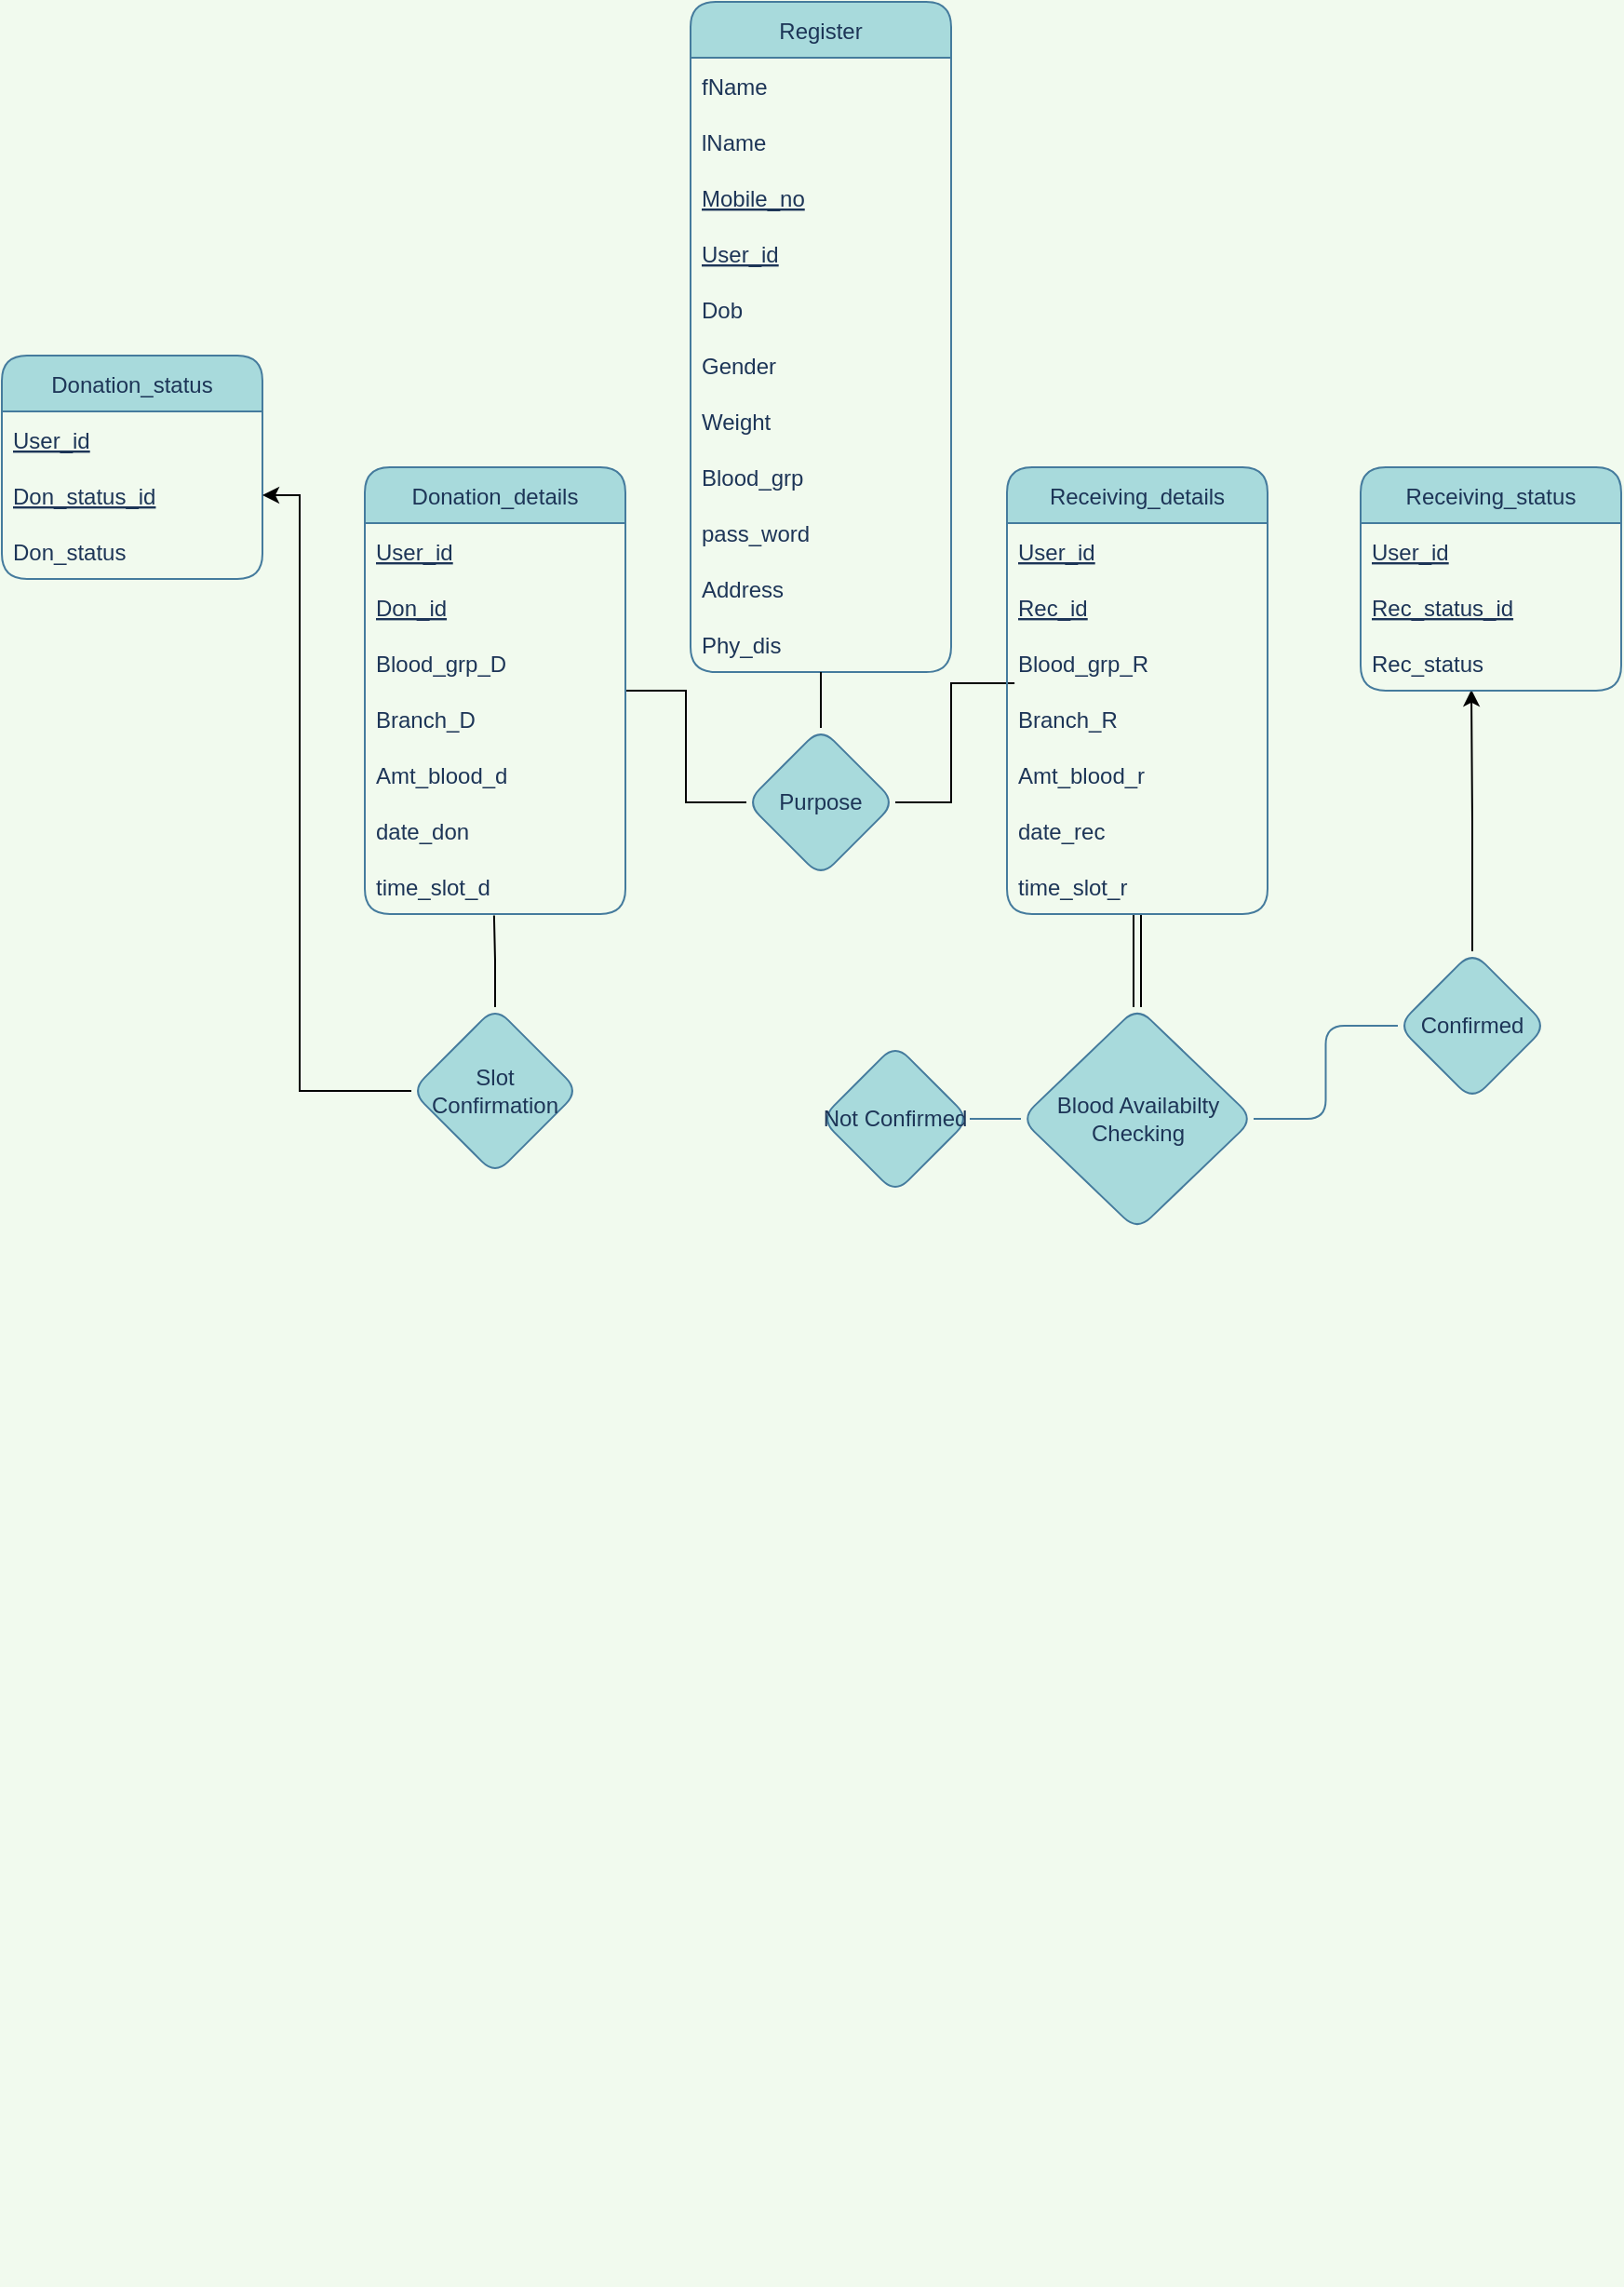 <mxfile version="16.0.3" type="device"><diagram id="R2lEEEUBdFMjLlhIrx00" name="Page-1"><mxGraphModel dx="1183" dy="2298" grid="1" gridSize="10" guides="1" tooltips="1" connect="1" arrows="1" fold="1" page="1" pageScale="1" pageWidth="1200" pageHeight="1600" background="#F1FAEE" math="0" shadow="0" extFonts="Permanent Marker^https://fonts.googleapis.com/css?family=Permanent+Marker"><root><mxCell id="0"/><mxCell id="1" parent="0"/><mxCell id="fWxBMhDxmVKfNbu9iujt-3" value="Register" style="swimlane;fontStyle=0;childLayout=stackLayout;horizontal=1;startSize=30;horizontalStack=0;resizeParent=1;resizeParentMax=0;resizeLast=0;collapsible=1;marginBottom=0;rounded=1;sketch=0;fillColor=#A8DADC;strokeColor=#457B9D;fontColor=#1D3557;" parent="1" vertex="1"><mxGeometry x="400" y="-430" width="140" height="360" as="geometry"/></mxCell><mxCell id="fWxBMhDxmVKfNbu9iujt-4" value="fName" style="text;strokeColor=none;fillColor=none;align=left;verticalAlign=middle;spacingLeft=4;spacingRight=4;overflow=hidden;points=[[0,0.5],[1,0.5]];portConstraint=eastwest;rotatable=0;rounded=1;sketch=0;fontColor=#1D3557;" parent="fWxBMhDxmVKfNbu9iujt-3" vertex="1"><mxGeometry y="30" width="140" height="30" as="geometry"/></mxCell><mxCell id="fWxBMhDxmVKfNbu9iujt-5" value="lName" style="text;strokeColor=none;fillColor=none;align=left;verticalAlign=middle;spacingLeft=4;spacingRight=4;overflow=hidden;points=[[0,0.5],[1,0.5]];portConstraint=eastwest;rotatable=0;rounded=1;sketch=0;fontColor=#1D3557;" parent="fWxBMhDxmVKfNbu9iujt-3" vertex="1"><mxGeometry y="60" width="140" height="30" as="geometry"/></mxCell><mxCell id="fWxBMhDxmVKfNbu9iujt-6" value="Mobile_no" style="text;strokeColor=none;fillColor=none;align=left;verticalAlign=middle;spacingLeft=4;spacingRight=4;overflow=hidden;points=[[0,0.5],[1,0.5]];portConstraint=eastwest;rotatable=0;rounded=1;sketch=0;fontStyle=4;fontColor=#1D3557;" parent="fWxBMhDxmVKfNbu9iujt-3" vertex="1"><mxGeometry y="90" width="140" height="30" as="geometry"/></mxCell><mxCell id="CxEqk2csdNWPdpLA81jq-4" value="User_id" style="text;strokeColor=none;fillColor=none;align=left;verticalAlign=middle;spacingLeft=4;spacingRight=4;overflow=hidden;points=[[0,0.5],[1,0.5]];portConstraint=eastwest;rotatable=0;rounded=1;sketch=0;fontStyle=4;fontColor=#1D3557;" parent="fWxBMhDxmVKfNbu9iujt-3" vertex="1"><mxGeometry y="120" width="140" height="30" as="geometry"/></mxCell><mxCell id="fWxBMhDxmVKfNbu9iujt-12" value="Dob" style="text;strokeColor=none;fillColor=none;align=left;verticalAlign=middle;spacingLeft=4;spacingRight=4;overflow=hidden;points=[[0,0.5],[1,0.5]];portConstraint=eastwest;rotatable=0;rounded=1;sketch=0;fontColor=#1D3557;" parent="fWxBMhDxmVKfNbu9iujt-3" vertex="1"><mxGeometry y="150" width="140" height="30" as="geometry"/></mxCell><mxCell id="fWxBMhDxmVKfNbu9iujt-16" value="Gender" style="text;strokeColor=none;fillColor=none;align=left;verticalAlign=middle;spacingLeft=4;spacingRight=4;overflow=hidden;points=[[0,0.5],[1,0.5]];portConstraint=eastwest;rotatable=0;rounded=1;sketch=0;fontColor=#1D3557;" parent="fWxBMhDxmVKfNbu9iujt-3" vertex="1"><mxGeometry y="180" width="140" height="30" as="geometry"/></mxCell><mxCell id="fWxBMhDxmVKfNbu9iujt-14" value="Weight" style="text;strokeColor=none;fillColor=none;align=left;verticalAlign=middle;spacingLeft=4;spacingRight=4;overflow=hidden;points=[[0,0.5],[1,0.5]];portConstraint=eastwest;rotatable=0;rounded=1;sketch=0;fontColor=#1D3557;" parent="fWxBMhDxmVKfNbu9iujt-3" vertex="1"><mxGeometry y="210" width="140" height="30" as="geometry"/></mxCell><mxCell id="fWxBMhDxmVKfNbu9iujt-15" value="Blood_grp" style="text;strokeColor=none;fillColor=none;align=left;verticalAlign=middle;spacingLeft=4;spacingRight=4;overflow=hidden;points=[[0,0.5],[1,0.5]];portConstraint=eastwest;rotatable=0;rounded=1;sketch=0;fontColor=#1D3557;" parent="fWxBMhDxmVKfNbu9iujt-3" vertex="1"><mxGeometry y="240" width="140" height="30" as="geometry"/></mxCell><mxCell id="fWxBMhDxmVKfNbu9iujt-17" value="pass_word" style="text;strokeColor=none;fillColor=none;align=left;verticalAlign=middle;spacingLeft=4;spacingRight=4;overflow=hidden;points=[[0,0.5],[1,0.5]];portConstraint=eastwest;rotatable=0;rounded=1;sketch=0;fontColor=#1D3557;" parent="fWxBMhDxmVKfNbu9iujt-3" vertex="1"><mxGeometry y="270" width="140" height="30" as="geometry"/></mxCell><mxCell id="fWxBMhDxmVKfNbu9iujt-19" value="Address" style="text;strokeColor=none;fillColor=none;align=left;verticalAlign=middle;spacingLeft=4;spacingRight=4;overflow=hidden;points=[[0,0.5],[1,0.5]];portConstraint=eastwest;rotatable=0;rounded=1;sketch=0;fontColor=#1D3557;" parent="fWxBMhDxmVKfNbu9iujt-3" vertex="1"><mxGeometry y="300" width="140" height="30" as="geometry"/></mxCell><mxCell id="fWxBMhDxmVKfNbu9iujt-20" value="Phy_dis" style="text;strokeColor=none;fillColor=none;align=left;verticalAlign=middle;spacingLeft=4;spacingRight=4;overflow=hidden;points=[[0,0.5],[1,0.5]];portConstraint=eastwest;rotatable=0;rounded=1;sketch=0;fontColor=#1D3557;" parent="fWxBMhDxmVKfNbu9iujt-3" vertex="1"><mxGeometry y="330" width="140" height="30" as="geometry"/></mxCell><mxCell id="7GB-991RL1_VcgVAvqfr-1" style="edgeStyle=orthogonalEdgeStyle;rounded=0;orthogonalLoop=1;jettySize=auto;html=1;exitX=0.5;exitY=0;exitDx=0;exitDy=0;entryX=0.5;entryY=1;entryDx=0;entryDy=0;entryPerimeter=0;endArrow=none;endFill=0;" parent="1" source="fWxBMhDxmVKfNbu9iujt-36" target="fWxBMhDxmVKfNbu9iujt-20" edge="1"><mxGeometry relative="1" as="geometry"/></mxCell><mxCell id="7GB-991RL1_VcgVAvqfr-18" style="edgeStyle=orthogonalEdgeStyle;rounded=0;orthogonalLoop=1;jettySize=auto;html=1;exitX=0;exitY=0.5;exitDx=0;exitDy=0;endArrow=none;endFill=0;" parent="1" source="fWxBMhDxmVKfNbu9iujt-36" target="7GB-991RL1_VcgVAvqfr-2" edge="1"><mxGeometry relative="1" as="geometry"/></mxCell><mxCell id="7GB-991RL1_VcgVAvqfr-19" style="edgeStyle=orthogonalEdgeStyle;rounded=0;orthogonalLoop=1;jettySize=auto;html=1;exitX=1;exitY=0.5;exitDx=0;exitDy=0;entryX=0.029;entryY=-0.133;entryDx=0;entryDy=0;entryPerimeter=0;endArrow=none;endFill=0;" parent="1" source="fWxBMhDxmVKfNbu9iujt-36" target="7GB-991RL1_VcgVAvqfr-14" edge="1"><mxGeometry relative="1" as="geometry"/></mxCell><mxCell id="fWxBMhDxmVKfNbu9iujt-36" value="Purpose" style="rhombus;whiteSpace=wrap;html=1;rounded=1;sketch=0;fillColor=#A8DADC;strokeColor=#457B9D;fontColor=#1D3557;" parent="1" vertex="1"><mxGeometry x="430" y="-40" width="80" height="80" as="geometry"/></mxCell><mxCell id="CxEqk2csdNWPdpLA81jq-9" value="" style="edgeStyle=orthogonalEdgeStyle;rounded=1;orthogonalLoop=1;jettySize=auto;html=1;strokeColor=none;labelBackgroundColor=#F1FAEE;fontColor=#1D3557;startArrow=none;" parent="1" source="yGvnlgKSPvxYC7-3Fcy2-16" edge="1"><mxGeometry relative="1" as="geometry"><mxPoint x="440" y="570" as="targetPoint"/></mxGeometry></mxCell><mxCell id="yGvnlgKSPvxYC7-3Fcy2-19" style="edgeStyle=orthogonalEdgeStyle;rounded=1;orthogonalLoop=1;jettySize=auto;html=1;exitX=0;exitY=0.5;exitDx=0;exitDy=0;entryX=1;entryY=0.5;entryDx=0;entryDy=0;startArrow=none;startFill=0;endArrow=none;endFill=0;labelBackgroundColor=#F1FAEE;strokeColor=#457B9D;fontColor=#1D3557;" parent="1" source="yGvnlgKSPvxYC7-3Fcy2-7" target="yGvnlgKSPvxYC7-3Fcy2-16" edge="1"><mxGeometry relative="1" as="geometry"/></mxCell><mxCell id="yGvnlgKSPvxYC7-3Fcy2-20" style="edgeStyle=orthogonalEdgeStyle;rounded=1;orthogonalLoop=1;jettySize=auto;html=1;exitX=1;exitY=0.5;exitDx=0;exitDy=0;entryX=0;entryY=0.5;entryDx=0;entryDy=0;startArrow=none;startFill=0;endArrow=none;endFill=0;labelBackgroundColor=#F1FAEE;strokeColor=#457B9D;fontColor=#1D3557;" parent="1" source="yGvnlgKSPvxYC7-3Fcy2-7" target="yGvnlgKSPvxYC7-3Fcy2-17" edge="1"><mxGeometry relative="1" as="geometry"/></mxCell><mxCell id="7GB-991RL1_VcgVAvqfr-27" style="edgeStyle=orthogonalEdgeStyle;rounded=0;orthogonalLoop=1;jettySize=auto;html=1;exitX=0.5;exitY=0;exitDx=0;exitDy=0;entryX=0.5;entryY=1;entryDx=0;entryDy=0;entryPerimeter=0;shape=link;" parent="1" source="yGvnlgKSPvxYC7-3Fcy2-7" target="7GB-991RL1_VcgVAvqfr-17" edge="1"><mxGeometry relative="1" as="geometry"/></mxCell><mxCell id="yGvnlgKSPvxYC7-3Fcy2-7" value="Blood Availabilty Checking" style="rhombus;whiteSpace=wrap;html=1;rounded=1;sketch=0;fillColor=#A8DADC;strokeColor=#457B9D;fontColor=#1D3557;" parent="1" vertex="1"><mxGeometry x="577.5" y="110" width="125" height="120" as="geometry"/></mxCell><mxCell id="7GB-991RL1_VcgVAvqfr-32" style="edgeStyle=orthogonalEdgeStyle;rounded=0;orthogonalLoop=1;jettySize=auto;html=1;exitX=0.5;exitY=0;exitDx=0;exitDy=0;entryX=0.425;entryY=0.983;entryDx=0;entryDy=0;entryPerimeter=0;endArrow=classic;endFill=1;" parent="1" source="yGvnlgKSPvxYC7-3Fcy2-17" target="7GB-991RL1_VcgVAvqfr-31" edge="1"><mxGeometry relative="1" as="geometry"/></mxCell><mxCell id="yGvnlgKSPvxYC7-3Fcy2-17" value="Confirmed" style="rhombus;whiteSpace=wrap;html=1;fillColor=#A8DADC;strokeColor=#457B9D;fontColor=#1D3557;rounded=1;" parent="1" vertex="1"><mxGeometry x="780" y="80" width="80" height="80" as="geometry"/></mxCell><mxCell id="yGvnlgKSPvxYC7-3Fcy2-16" value="Not Confirmed" style="rhombus;whiteSpace=wrap;html=1;fillColor=#A8DADC;strokeColor=#457B9D;fontColor=#1D3557;rounded=1;" parent="1" vertex="1"><mxGeometry x="470" y="130" width="80" height="80" as="geometry"/></mxCell><mxCell id="Da9yp9aoObip7FSQj7ta-1" value="" style="edgeStyle=orthogonalEdgeStyle;rounded=1;orthogonalLoop=1;jettySize=auto;html=1;strokeColor=none;labelBackgroundColor=#F1FAEE;fontColor=#1D3557;endArrow=none;" parent="1" target="yGvnlgKSPvxYC7-3Fcy2-16" edge="1"><mxGeometry relative="1" as="geometry"><mxPoint x="440" y="570" as="targetPoint"/><mxPoint x="270" y="795" as="sourcePoint"/></mxGeometry></mxCell><mxCell id="7GB-991RL1_VcgVAvqfr-2" value="Donation_details" style="swimlane;fontStyle=0;childLayout=stackLayout;horizontal=1;startSize=30;horizontalStack=0;resizeParent=1;resizeParentMax=0;resizeLast=0;collapsible=1;marginBottom=0;rounded=1;sketch=0;fillColor=#A8DADC;strokeColor=#457B9D;fontColor=#1D3557;" parent="1" vertex="1"><mxGeometry x="225" y="-180" width="140" height="240" as="geometry"/></mxCell><mxCell id="7GB-991RL1_VcgVAvqfr-3" value="User_id" style="text;strokeColor=none;fillColor=none;align=left;verticalAlign=middle;spacingLeft=4;spacingRight=4;overflow=hidden;points=[[0,0.5],[1,0.5]];portConstraint=eastwest;rotatable=0;rounded=1;sketch=0;fontStyle=4;fontColor=#1D3557;" parent="7GB-991RL1_VcgVAvqfr-2" vertex="1"><mxGeometry y="30" width="140" height="30" as="geometry"/></mxCell><mxCell id="7GB-991RL1_VcgVAvqfr-4" value="Don_id" style="text;strokeColor=none;fillColor=none;align=left;verticalAlign=middle;spacingLeft=4;spacingRight=4;overflow=hidden;points=[[0,0.5],[1,0.5]];portConstraint=eastwest;rotatable=0;rounded=1;sketch=0;fontStyle=4;fontColor=#1D3557;" parent="7GB-991RL1_VcgVAvqfr-2" vertex="1"><mxGeometry y="60" width="140" height="30" as="geometry"/></mxCell><mxCell id="7GB-991RL1_VcgVAvqfr-5" value="Blood_grp_D" style="text;strokeColor=none;fillColor=none;align=left;verticalAlign=middle;spacingLeft=4;spacingRight=4;overflow=hidden;points=[[0,0.5],[1,0.5]];portConstraint=eastwest;rotatable=0;rounded=1;sketch=0;fontColor=#1D3557;" parent="7GB-991RL1_VcgVAvqfr-2" vertex="1"><mxGeometry y="90" width="140" height="30" as="geometry"/></mxCell><mxCell id="7GB-991RL1_VcgVAvqfr-6" value="Branch_D" style="text;strokeColor=none;fillColor=none;align=left;verticalAlign=middle;spacingLeft=4;spacingRight=4;overflow=hidden;points=[[0,0.5],[1,0.5]];portConstraint=eastwest;rotatable=0;rounded=1;sketch=0;fontColor=#1D3557;" parent="7GB-991RL1_VcgVAvqfr-2" vertex="1"><mxGeometry y="120" width="140" height="30" as="geometry"/></mxCell><mxCell id="7GB-991RL1_VcgVAvqfr-7" value="Amt_blood_d" style="text;strokeColor=none;fillColor=none;align=left;verticalAlign=middle;spacingLeft=4;spacingRight=4;overflow=hidden;points=[[0,0.5],[1,0.5]];portConstraint=eastwest;rotatable=0;rounded=1;sketch=0;fontColor=#1D3557;" parent="7GB-991RL1_VcgVAvqfr-2" vertex="1"><mxGeometry y="150" width="140" height="30" as="geometry"/></mxCell><mxCell id="7GB-991RL1_VcgVAvqfr-8" value="date_don" style="text;strokeColor=none;fillColor=none;align=left;verticalAlign=middle;spacingLeft=4;spacingRight=4;overflow=hidden;points=[[0,0.5],[1,0.5]];portConstraint=eastwest;rotatable=0;rounded=1;sketch=0;fontColor=#1D3557;" parent="7GB-991RL1_VcgVAvqfr-2" vertex="1"><mxGeometry y="180" width="140" height="30" as="geometry"/></mxCell><mxCell id="7GB-991RL1_VcgVAvqfr-9" value="time_slot_d" style="text;strokeColor=none;fillColor=none;align=left;verticalAlign=middle;spacingLeft=4;spacingRight=4;overflow=hidden;points=[[0,0.5],[1,0.5]];portConstraint=eastwest;rotatable=0;rounded=1;sketch=0;fontColor=#1D3557;" parent="7GB-991RL1_VcgVAvqfr-2" vertex="1"><mxGeometry y="210" width="140" height="30" as="geometry"/></mxCell><mxCell id="7GB-991RL1_VcgVAvqfr-10" value="Receiving_details" style="swimlane;fontStyle=0;childLayout=stackLayout;horizontal=1;startSize=30;horizontalStack=0;resizeParent=1;resizeParentMax=0;resizeLast=0;collapsible=1;marginBottom=0;rounded=1;sketch=0;fillColor=#A8DADC;strokeColor=#457B9D;fontColor=#1D3557;" parent="1" vertex="1"><mxGeometry x="570" y="-180" width="140" height="240" as="geometry"/></mxCell><mxCell id="7GB-991RL1_VcgVAvqfr-11" value="User_id" style="text;strokeColor=none;fillColor=none;align=left;verticalAlign=middle;spacingLeft=4;spacingRight=4;overflow=hidden;points=[[0,0.5],[1,0.5]];portConstraint=eastwest;rotatable=0;rounded=1;sketch=0;fontStyle=4;fontColor=#1D3557;" parent="7GB-991RL1_VcgVAvqfr-10" vertex="1"><mxGeometry y="30" width="140" height="30" as="geometry"/></mxCell><mxCell id="7GB-991RL1_VcgVAvqfr-12" value="Rec_id" style="text;strokeColor=none;fillColor=none;align=left;verticalAlign=middle;spacingLeft=4;spacingRight=4;overflow=hidden;points=[[0,0.5],[1,0.5]];portConstraint=eastwest;rotatable=0;rounded=1;sketch=0;fontStyle=4;fontColor=#1D3557;" parent="7GB-991RL1_VcgVAvqfr-10" vertex="1"><mxGeometry y="60" width="140" height="30" as="geometry"/></mxCell><mxCell id="7GB-991RL1_VcgVAvqfr-13" value="Blood_grp_R" style="text;strokeColor=none;fillColor=none;align=left;verticalAlign=middle;spacingLeft=4;spacingRight=4;overflow=hidden;points=[[0,0.5],[1,0.5]];portConstraint=eastwest;rotatable=0;rounded=1;sketch=0;fontColor=#1D3557;" parent="7GB-991RL1_VcgVAvqfr-10" vertex="1"><mxGeometry y="90" width="140" height="30" as="geometry"/></mxCell><mxCell id="7GB-991RL1_VcgVAvqfr-14" value="Branch_R" style="text;strokeColor=none;fillColor=none;align=left;verticalAlign=middle;spacingLeft=4;spacingRight=4;overflow=hidden;points=[[0,0.5],[1,0.5]];portConstraint=eastwest;rotatable=0;rounded=1;sketch=0;fontColor=#1D3557;" parent="7GB-991RL1_VcgVAvqfr-10" vertex="1"><mxGeometry y="120" width="140" height="30" as="geometry"/></mxCell><mxCell id="7GB-991RL1_VcgVAvqfr-15" value="Amt_blood_r" style="text;strokeColor=none;fillColor=none;align=left;verticalAlign=middle;spacingLeft=4;spacingRight=4;overflow=hidden;points=[[0,0.5],[1,0.5]];portConstraint=eastwest;rotatable=0;rounded=1;sketch=0;fontColor=#1D3557;" parent="7GB-991RL1_VcgVAvqfr-10" vertex="1"><mxGeometry y="150" width="140" height="30" as="geometry"/></mxCell><mxCell id="7GB-991RL1_VcgVAvqfr-16" value="date_rec" style="text;strokeColor=none;fillColor=none;align=left;verticalAlign=middle;spacingLeft=4;spacingRight=4;overflow=hidden;points=[[0,0.5],[1,0.5]];portConstraint=eastwest;rotatable=0;rounded=1;sketch=0;fontColor=#1D3557;" parent="7GB-991RL1_VcgVAvqfr-10" vertex="1"><mxGeometry y="180" width="140" height="30" as="geometry"/></mxCell><mxCell id="7GB-991RL1_VcgVAvqfr-17" value="time_slot_r" style="text;strokeColor=none;fillColor=none;align=left;verticalAlign=middle;spacingLeft=4;spacingRight=4;overflow=hidden;points=[[0,0.5],[1,0.5]];portConstraint=eastwest;rotatable=0;rounded=1;sketch=0;fontColor=#1D3557;" parent="7GB-991RL1_VcgVAvqfr-10" vertex="1"><mxGeometry y="210" width="140" height="30" as="geometry"/></mxCell><mxCell id="7GB-991RL1_VcgVAvqfr-33" style="edgeStyle=orthogonalEdgeStyle;rounded=0;orthogonalLoop=1;jettySize=auto;html=1;exitX=0.5;exitY=0;exitDx=0;exitDy=0;entryX=0.496;entryY=1.025;entryDx=0;entryDy=0;entryPerimeter=0;endArrow=none;endFill=0;" parent="1" source="7GB-991RL1_VcgVAvqfr-20" target="7GB-991RL1_VcgVAvqfr-9" edge="1"><mxGeometry relative="1" as="geometry"/></mxCell><mxCell id="7GB-991RL1_VcgVAvqfr-20" value="Slot Confirmation" style="rhombus;whiteSpace=wrap;html=1;rounded=1;sketch=0;fillColor=#A8DADC;strokeColor=#457B9D;fontColor=#1D3557;" parent="1" vertex="1"><mxGeometry x="250" y="110" width="90" height="90" as="geometry"/></mxCell><mxCell id="7GB-991RL1_VcgVAvqfr-21" value="Donation_status" style="swimlane;fontStyle=0;childLayout=stackLayout;horizontal=1;startSize=30;horizontalStack=0;resizeParent=1;resizeParentMax=0;resizeLast=0;collapsible=1;marginBottom=0;rounded=1;sketch=0;fillColor=#A8DADC;strokeColor=#457B9D;fontColor=#1D3557;" parent="1" vertex="1"><mxGeometry x="30" y="-240" width="140" height="120" as="geometry"/></mxCell><mxCell id="7GB-991RL1_VcgVAvqfr-22" value="User_id" style="text;strokeColor=none;fillColor=none;align=left;verticalAlign=middle;spacingLeft=4;spacingRight=4;overflow=hidden;points=[[0,0.5],[1,0.5]];portConstraint=eastwest;rotatable=0;rounded=1;sketch=0;fontStyle=4;fontColor=#1D3557;" parent="7GB-991RL1_VcgVAvqfr-21" vertex="1"><mxGeometry y="30" width="140" height="30" as="geometry"/></mxCell><mxCell id="7GB-991RL1_VcgVAvqfr-23" value="Don_status_id" style="text;strokeColor=none;fillColor=none;align=left;verticalAlign=middle;spacingLeft=4;spacingRight=4;overflow=hidden;points=[[0,0.5],[1,0.5]];portConstraint=eastwest;rotatable=0;rounded=1;sketch=0;fontStyle=4;fontColor=#1D3557;" parent="7GB-991RL1_VcgVAvqfr-21" vertex="1"><mxGeometry y="60" width="140" height="30" as="geometry"/></mxCell><mxCell id="7GB-991RL1_VcgVAvqfr-24" value="Don_status" style="text;strokeColor=none;fillColor=none;align=left;verticalAlign=middle;spacingLeft=4;spacingRight=4;overflow=hidden;points=[[0,0.5],[1,0.5]];portConstraint=eastwest;rotatable=0;rounded=1;sketch=0;fontStyle=0;fontColor=#1D3557;" parent="7GB-991RL1_VcgVAvqfr-21" vertex="1"><mxGeometry y="90" width="140" height="30" as="geometry"/></mxCell><mxCell id="7GB-991RL1_VcgVAvqfr-28" value="Receiving_status" style="swimlane;fontStyle=0;childLayout=stackLayout;horizontal=1;startSize=30;horizontalStack=0;resizeParent=1;resizeParentMax=0;resizeLast=0;collapsible=1;marginBottom=0;rounded=1;sketch=0;fillColor=#A8DADC;strokeColor=#457B9D;fontColor=#1D3557;" parent="1" vertex="1"><mxGeometry x="760" y="-180" width="140" height="120" as="geometry"/></mxCell><mxCell id="7GB-991RL1_VcgVAvqfr-29" value="User_id" style="text;strokeColor=none;fillColor=none;align=left;verticalAlign=middle;spacingLeft=4;spacingRight=4;overflow=hidden;points=[[0,0.5],[1,0.5]];portConstraint=eastwest;rotatable=0;rounded=1;sketch=0;fontStyle=4;fontColor=#1D3557;" parent="7GB-991RL1_VcgVAvqfr-28" vertex="1"><mxGeometry y="30" width="140" height="30" as="geometry"/></mxCell><mxCell id="7GB-991RL1_VcgVAvqfr-30" value="Rec_status_id" style="text;strokeColor=none;fillColor=none;align=left;verticalAlign=middle;spacingLeft=4;spacingRight=4;overflow=hidden;points=[[0,0.5],[1,0.5]];portConstraint=eastwest;rotatable=0;rounded=1;sketch=0;fontStyle=4;fontColor=#1D3557;" parent="7GB-991RL1_VcgVAvqfr-28" vertex="1"><mxGeometry y="60" width="140" height="30" as="geometry"/></mxCell><mxCell id="7GB-991RL1_VcgVAvqfr-31" value="Rec_status" style="text;strokeColor=none;fillColor=none;align=left;verticalAlign=middle;spacingLeft=4;spacingRight=4;overflow=hidden;points=[[0,0.5],[1,0.5]];portConstraint=eastwest;rotatable=0;rounded=1;sketch=0;fontStyle=0;fontColor=#1D3557;" parent="7GB-991RL1_VcgVAvqfr-28" vertex="1"><mxGeometry y="90" width="140" height="30" as="geometry"/></mxCell><mxCell id="7GB-991RL1_VcgVAvqfr-34" style="edgeStyle=orthogonalEdgeStyle;rounded=0;orthogonalLoop=1;jettySize=auto;html=1;exitX=1;exitY=0.5;exitDx=0;exitDy=0;endArrow=none;endFill=0;startArrow=classic;startFill=1;" parent="1" source="7GB-991RL1_VcgVAvqfr-23" target="7GB-991RL1_VcgVAvqfr-20" edge="1"><mxGeometry relative="1" as="geometry"><Array as="points"><mxPoint x="190" y="-165"/><mxPoint x="190" y="155"/></Array></mxGeometry></mxCell></root></mxGraphModel></diagram></mxfile>